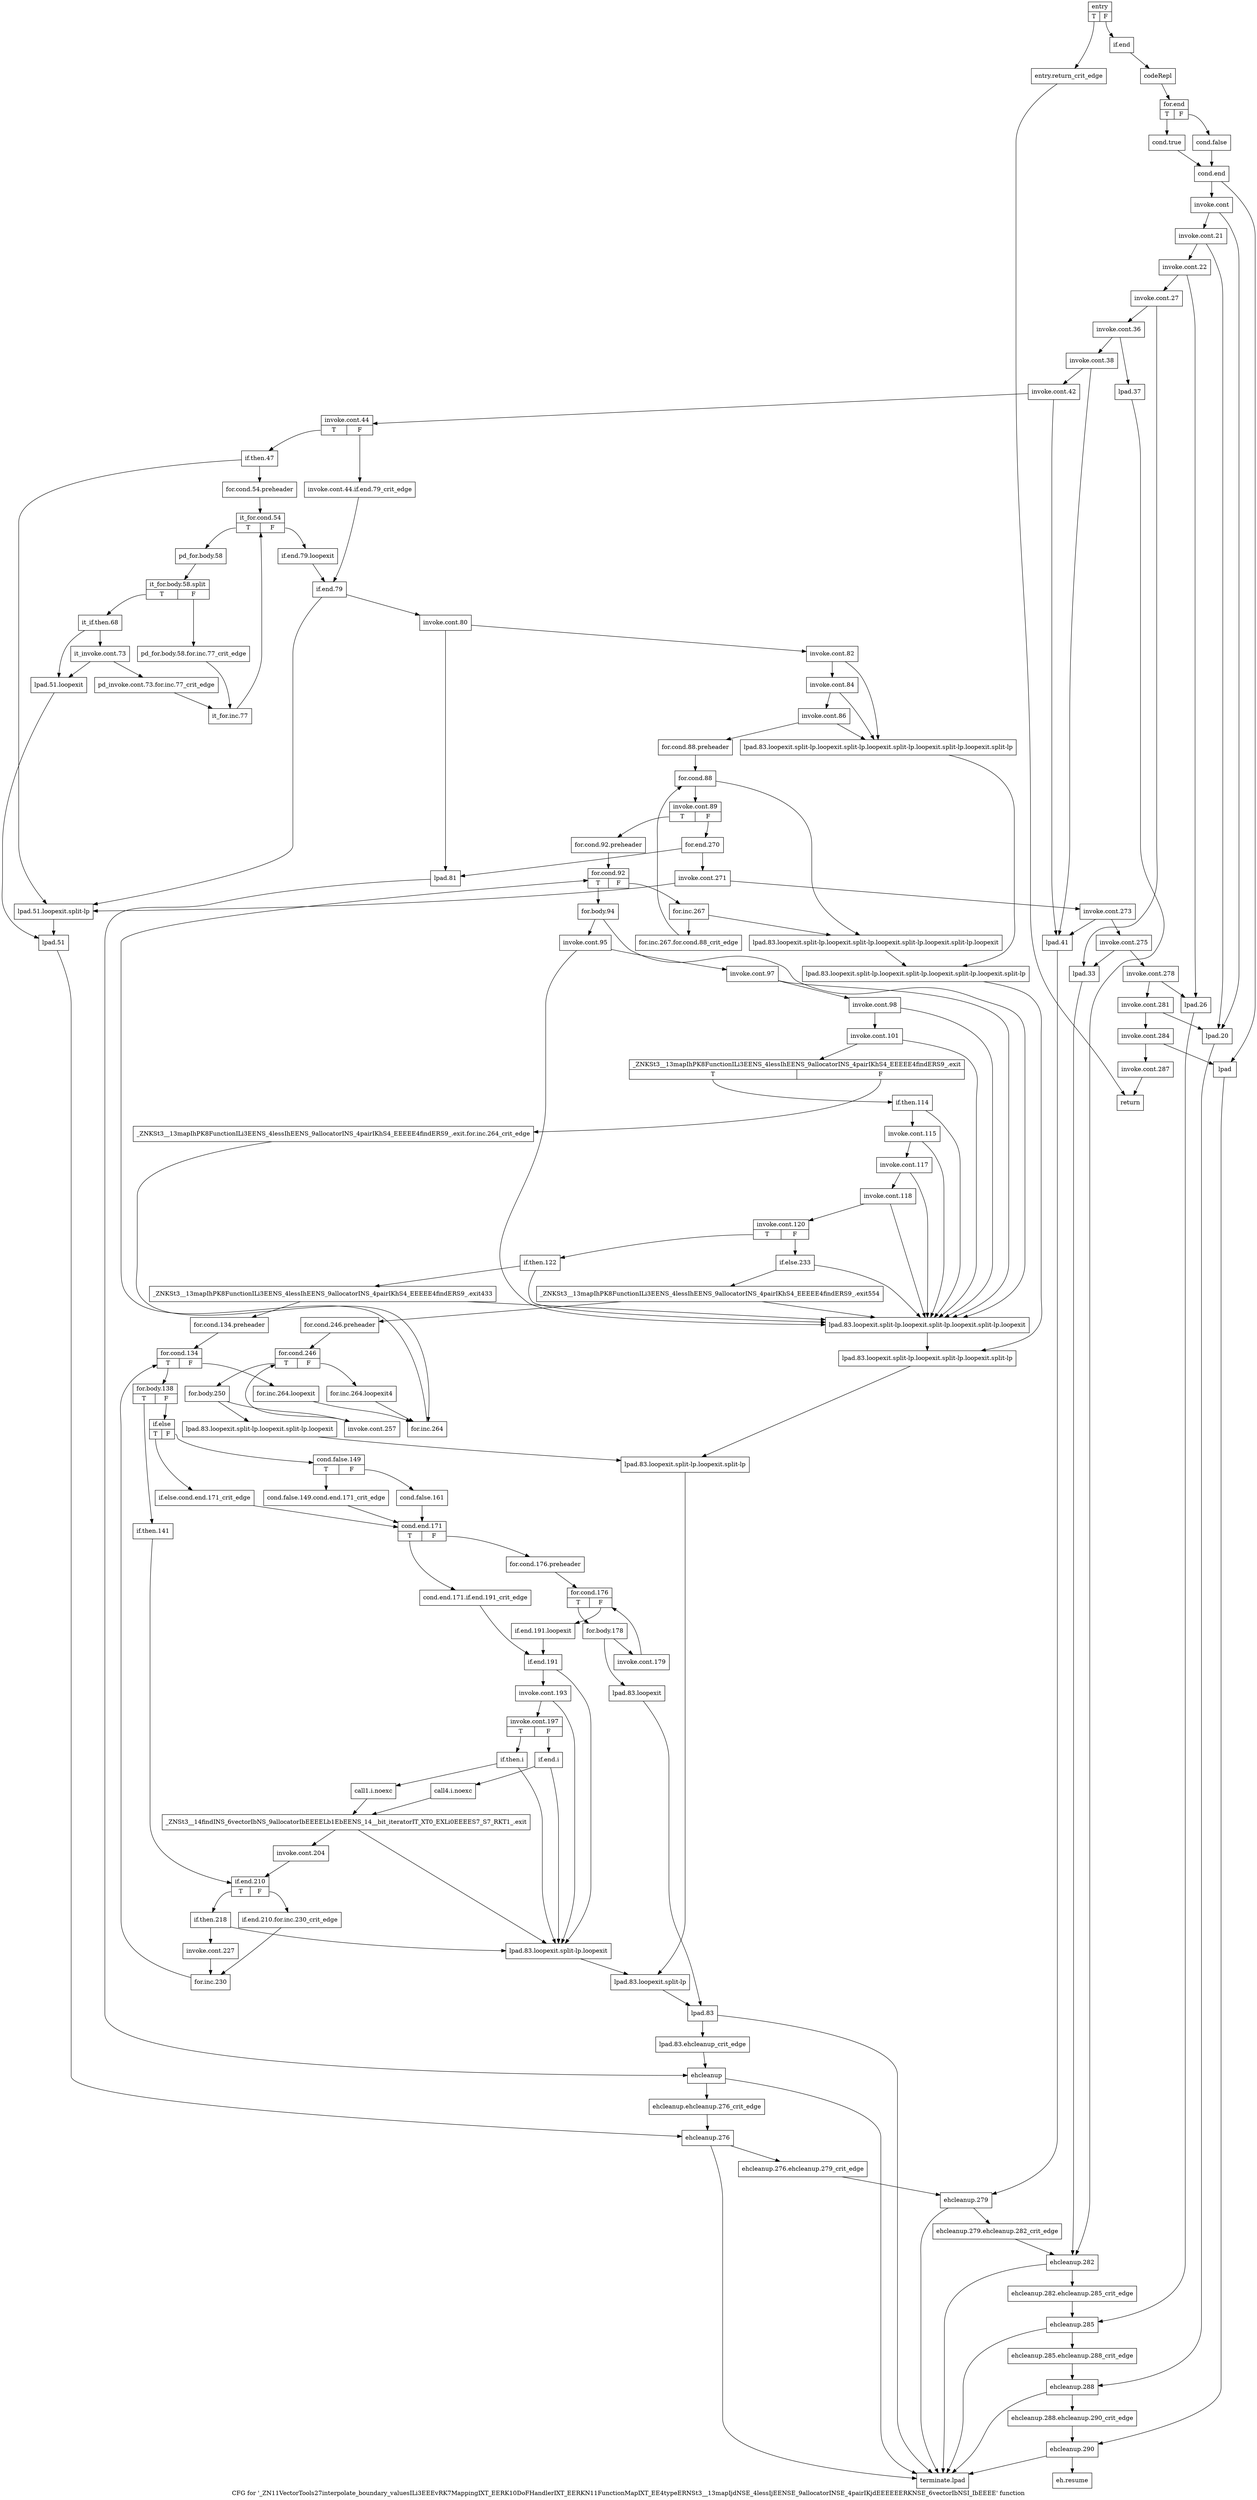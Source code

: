 digraph "CFG for '_ZN11VectorTools27interpolate_boundary_valuesILi3EEEvRK7MappingIXT_EERK10DoFHandlerIXT_EERKN11FunctionMapIXT_EE4typeERNSt3__13mapIjdNSE_4lessIjEENSE_9allocatorINSE_4pairIKjdEEEEEERKNSE_6vectorIbNSI_IbEEEE' function" {
	label="CFG for '_ZN11VectorTools27interpolate_boundary_valuesILi3EEEvRK7MappingIXT_EERK10DoFHandlerIXT_EERKN11FunctionMapIXT_EE4typeERNSt3__13mapIjdNSE_4lessIjEENSE_9allocatorINSE_4pairIKjdEEEEEERKNSE_6vectorIbNSI_IbEEEE' function";

	Node0x89248b0 [shape=record,label="{entry|{<s0>T|<s1>F}}"];
	Node0x89248b0:s0 -> Node0x8932350;
	Node0x89248b0:s1 -> Node0x89323a0;
	Node0x8932350 [shape=record,label="{entry.return_crit_edge}"];
	Node0x8932350 -> Node0x8934920;
	Node0x89323a0 [shape=record,label="{if.end}"];
	Node0x89323a0 -> Node0x89323f0;
	Node0x89323f0 [shape=record,label="{codeRepl}"];
	Node0x89323f0 -> Node0x8932440;
	Node0x8932440 [shape=record,label="{for.end|{<s0>T|<s1>F}}"];
	Node0x8932440:s0 -> Node0x8932490;
	Node0x8932440:s1 -> Node0x89324e0;
	Node0x8932490 [shape=record,label="{cond.true}"];
	Node0x8932490 -> Node0x8932530;
	Node0x89324e0 [shape=record,label="{cond.false}"];
	Node0x89324e0 -> Node0x8932530;
	Node0x8932530 [shape=record,label="{cond.end}"];
	Node0x8932530 -> Node0x8932580;
	Node0x8932530 -> Node0x8932ad0;
	Node0x8932580 [shape=record,label="{invoke.cont}"];
	Node0x8932580 -> Node0x89325d0;
	Node0x8932580 -> Node0x8932b20;
	Node0x89325d0 [shape=record,label="{invoke.cont.21}"];
	Node0x89325d0 -> Node0x8932620;
	Node0x89325d0 -> Node0x8932b20;
	Node0x8932620 [shape=record,label="{invoke.cont.22}"];
	Node0x8932620 -> Node0x8932670;
	Node0x8932620 -> Node0x8932b70;
	Node0x8932670 [shape=record,label="{invoke.cont.27}"];
	Node0x8932670 -> Node0x89326c0;
	Node0x8932670 -> Node0x8932bc0;
	Node0x89326c0 [shape=record,label="{invoke.cont.36}"];
	Node0x89326c0 -> Node0x8932710;
	Node0x89326c0 -> Node0x8932c10;
	Node0x8932710 [shape=record,label="{invoke.cont.38}"];
	Node0x8932710 -> Node0x8932760;
	Node0x8932710 -> Node0x8932c60;
	Node0x8932760 [shape=record,label="{invoke.cont.42}"];
	Node0x8932760 -> Node0x89327b0;
	Node0x8932760 -> Node0x8932c60;
	Node0x89327b0 [shape=record,label="{invoke.cont.44|{<s0>T|<s1>F}}"];
	Node0x89327b0:s0 -> Node0x8932850;
	Node0x89327b0:s1 -> Node0x8932800;
	Node0x8932800 [shape=record,label="{invoke.cont.44.if.end.79_crit_edge}"];
	Node0x8932800 -> Node0x8932e40;
	Node0x8932850 [shape=record,label="{if.then.47}"];
	Node0x8932850 -> Node0x89328a0;
	Node0x8932850 -> Node0x8932d00;
	Node0x89328a0 [shape=record,label="{for.cond.54.preheader}"];
	Node0x89328a0 -> Node0x89328f0;
	Node0x89328f0 [shape=record,label="{it_for.cond.54|{<s0>T|<s1>F}}"];
	Node0x89328f0:s0 -> Node0x8932940;
	Node0x89328f0:s1 -> Node0x8932df0;
	Node0x8932940 [shape=record,label="{pd_for.body.58}"];
	Node0x8932940 -> Node0xb5096a0;
	Node0xb5096a0 [shape=record,label="{it_for.body.58.split|{<s0>T|<s1>F}}"];
	Node0xb5096a0:s0 -> Node0x89329e0;
	Node0xb5096a0:s1 -> Node0x8932990;
	Node0x8932990 [shape=record,label="{pd_for.body.58.for.inc.77_crit_edge}"];
	Node0x8932990 -> Node0x8932da0;
	Node0x89329e0 [shape=record,label="{it_if.then.68}"];
	Node0x89329e0 -> Node0x8932a30;
	Node0x89329e0 -> Node0x8932cb0;
	Node0x8932a30 [shape=record,label="{it_invoke.cont.73}"];
	Node0x8932a30 -> Node0x8932a80;
	Node0x8932a30 -> Node0x8932cb0;
	Node0x8932a80 [shape=record,label="{pd_invoke.cont.73.for.inc.77_crit_edge}"];
	Node0x8932a80 -> Node0x8932da0;
	Node0x8932ad0 [shape=record,label="{lpad}"];
	Node0x8932ad0 -> Node0x8934d30;
	Node0x8932b20 [shape=record,label="{lpad.20}"];
	Node0x8932b20 -> Node0x8934c90;
	Node0x8932b70 [shape=record,label="{lpad.26}"];
	Node0x8932b70 -> Node0x8934bf0;
	Node0x8932bc0 [shape=record,label="{lpad.33}"];
	Node0x8932bc0 -> Node0x8934b50;
	Node0x8932c10 [shape=record,label="{lpad.37}"];
	Node0x8932c10 -> Node0x8934b50;
	Node0x8932c60 [shape=record,label="{lpad.41}"];
	Node0x8932c60 -> Node0x8934ab0;
	Node0x8932cb0 [shape=record,label="{lpad.51.loopexit}"];
	Node0x8932cb0 -> Node0x8932d50;
	Node0x8932d00 [shape=record,label="{lpad.51.loopexit.split-lp}"];
	Node0x8932d00 -> Node0x8932d50;
	Node0x8932d50 [shape=record,label="{lpad.51}"];
	Node0x8932d50 -> Node0x8934a10;
	Node0x8932da0 [shape=record,label="{it_for.inc.77}"];
	Node0x8932da0 -> Node0x89328f0;
	Node0x8932df0 [shape=record,label="{if.end.79.loopexit}"];
	Node0x8932df0 -> Node0x8932e40;
	Node0x8932e40 [shape=record,label="{if.end.79}"];
	Node0x8932e40 -> Node0x8932e90;
	Node0x8932e40 -> Node0x8932d00;
	Node0x8932e90 [shape=record,label="{invoke.cont.80}"];
	Node0x8932e90 -> Node0x8932ee0;
	Node0x8932e90 -> Node0x8933700;
	Node0x8932ee0 [shape=record,label="{invoke.cont.82}"];
	Node0x8932ee0 -> Node0x8932f30;
	Node0x8932ee0 -> Node0x89338e0;
	Node0x8932f30 [shape=record,label="{invoke.cont.84}"];
	Node0x8932f30 -> Node0x8932f80;
	Node0x8932f30 -> Node0x89338e0;
	Node0x8932f80 [shape=record,label="{invoke.cont.86}"];
	Node0x8932f80 -> Node0x8932fd0;
	Node0x8932f80 -> Node0x89338e0;
	Node0x8932fd0 [shape=record,label="{for.cond.88.preheader}"];
	Node0x8932fd0 -> Node0x8933020;
	Node0x8933020 [shape=record,label="{for.cond.88}"];
	Node0x8933020 -> Node0x8933070;
	Node0x8933020 -> Node0x8933890;
	Node0x8933070 [shape=record,label="{invoke.cont.89|{<s0>T|<s1>F}}"];
	Node0x8933070:s0 -> Node0x89330c0;
	Node0x8933070:s1 -> Node0x89346a0;
	Node0x89330c0 [shape=record,label="{for.cond.92.preheader}"];
	Node0x89330c0 -> Node0x8933110;
	Node0x8933110 [shape=record,label="{for.cond.92|{<s0>T|<s1>F}}"];
	Node0x8933110:s0 -> Node0x8933160;
	Node0x8933110:s1 -> Node0x8934600;
	Node0x8933160 [shape=record,label="{for.body.94}"];
	Node0x8933160 -> Node0x89331b0;
	Node0x8933160 -> Node0x8933840;
	Node0x89331b0 [shape=record,label="{invoke.cont.95}"];
	Node0x89331b0 -> Node0x8933200;
	Node0x89331b0 -> Node0x8933840;
	Node0x8933200 [shape=record,label="{invoke.cont.97}"];
	Node0x8933200 -> Node0x8933250;
	Node0x8933200 -> Node0x8933840;
	Node0x8933250 [shape=record,label="{invoke.cont.98}"];
	Node0x8933250 -> Node0x89332a0;
	Node0x8933250 -> Node0x8933840;
	Node0x89332a0 [shape=record,label="{invoke.cont.101}"];
	Node0x89332a0 -> Node0x89332f0;
	Node0x89332a0 -> Node0x8933840;
	Node0x89332f0 [shape=record,label="{_ZNKSt3__13mapIhPK8FunctionILi3EENS_4lessIhEENS_9allocatorINS_4pairIKhS4_EEEEE4findERS9_.exit|{<s0>T|<s1>F}}"];
	Node0x89332f0:s0 -> Node0x8933390;
	Node0x89332f0:s1 -> Node0x8933340;
	Node0x8933340 [shape=record,label="{_ZNKSt3__13mapIhPK8FunctionILi3EENS_4lessIhEENS_9allocatorINS_4pairIKhS4_EEEEE4findERS9_.exit.for.inc.264_crit_edge}"];
	Node0x8933340 -> Node0x89345b0;
	Node0x8933390 [shape=record,label="{if.then.114}"];
	Node0x8933390 -> Node0x89333e0;
	Node0x8933390 -> Node0x8933840;
	Node0x89333e0 [shape=record,label="{invoke.cont.115}"];
	Node0x89333e0 -> Node0x8933430;
	Node0x89333e0 -> Node0x8933840;
	Node0x8933430 [shape=record,label="{invoke.cont.117}"];
	Node0x8933430 -> Node0x8933480;
	Node0x8933430 -> Node0x8933840;
	Node0x8933480 [shape=record,label="{invoke.cont.118}"];
	Node0x8933480 -> Node0x89334d0;
	Node0x8933480 -> Node0x8933840;
	Node0x89334d0 [shape=record,label="{invoke.cont.120|{<s0>T|<s1>F}}"];
	Node0x89334d0:s0 -> Node0x8933520;
	Node0x89334d0:s1 -> Node0x8934330;
	Node0x8933520 [shape=record,label="{if.then.122}"];
	Node0x8933520 -> Node0x8933570;
	Node0x8933520 -> Node0x8933840;
	Node0x8933570 [shape=record,label="{_ZNKSt3__13mapIhPK8FunctionILi3EENS_4lessIhEENS_9allocatorINS_4pairIKhS4_EEEEE4findERS9_.exit433}"];
	Node0x8933570 -> Node0x89335c0;
	Node0x8933570 -> Node0x8933840;
	Node0x89335c0 [shape=record,label="{for.cond.134.preheader}"];
	Node0x89335c0 -> Node0x8933610;
	Node0x8933610 [shape=record,label="{for.cond.134|{<s0>T|<s1>F}}"];
	Node0x8933610:s0 -> Node0x8933660;
	Node0x8933610:s1 -> Node0x8934510;
	Node0x8933660 [shape=record,label="{for.body.138|{<s0>T|<s1>F}}"];
	Node0x8933660:s0 -> Node0x89336b0;
	Node0x8933660:s1 -> Node0x8933b10;
	Node0x89336b0 [shape=record,label="{if.then.141}"];
	Node0x89336b0 -> Node0x89341a0;
	Node0x8933700 [shape=record,label="{lpad.81}"];
	Node0x8933700 -> Node0x8934970;
	Node0x8933750 [shape=record,label="{lpad.83.loopexit}"];
	Node0x8933750 -> Node0x8933a70;
	Node0x89337a0 [shape=record,label="{lpad.83.loopexit.split-lp.loopexit}"];
	Node0x89337a0 -> Node0x8933a20;
	Node0x89337f0 [shape=record,label="{lpad.83.loopexit.split-lp.loopexit.split-lp.loopexit}"];
	Node0x89337f0 -> Node0x89339d0;
	Node0x8933840 [shape=record,label="{lpad.83.loopexit.split-lp.loopexit.split-lp.loopexit.split-lp.loopexit}"];
	Node0x8933840 -> Node0x8933980;
	Node0x8933890 [shape=record,label="{lpad.83.loopexit.split-lp.loopexit.split-lp.loopexit.split-lp.loopexit.split-lp.loopexit}"];
	Node0x8933890 -> Node0x8933930;
	Node0x89338e0 [shape=record,label="{lpad.83.loopexit.split-lp.loopexit.split-lp.loopexit.split-lp.loopexit.split-lp.loopexit.split-lp}"];
	Node0x89338e0 -> Node0x8933930;
	Node0x8933930 [shape=record,label="{lpad.83.loopexit.split-lp.loopexit.split-lp.loopexit.split-lp.loopexit.split-lp}"];
	Node0x8933930 -> Node0x8933980;
	Node0x8933980 [shape=record,label="{lpad.83.loopexit.split-lp.loopexit.split-lp.loopexit.split-lp}"];
	Node0x8933980 -> Node0x89339d0;
	Node0x89339d0 [shape=record,label="{lpad.83.loopexit.split-lp.loopexit.split-lp}"];
	Node0x89339d0 -> Node0x8933a20;
	Node0x8933a20 [shape=record,label="{lpad.83.loopexit.split-lp}"];
	Node0x8933a20 -> Node0x8933a70;
	Node0x8933a70 [shape=record,label="{lpad.83}"];
	Node0x8933a70 -> Node0x8933ac0;
	Node0x8933a70 -> Node0x8934dd0;
	Node0x8933ac0 [shape=record,label="{lpad.83.ehcleanup_crit_edge}"];
	Node0x8933ac0 -> Node0x8934970;
	Node0x8933b10 [shape=record,label="{if.else|{<s0>T|<s1>F}}"];
	Node0x8933b10:s0 -> Node0x8933b60;
	Node0x8933b10:s1 -> Node0x8933bb0;
	Node0x8933b60 [shape=record,label="{if.else.cond.end.171_crit_edge}"];
	Node0x8933b60 -> Node0x8933ca0;
	Node0x8933bb0 [shape=record,label="{cond.false.149|{<s0>T|<s1>F}}"];
	Node0x8933bb0:s0 -> Node0x8933c00;
	Node0x8933bb0:s1 -> Node0x8933c50;
	Node0x8933c00 [shape=record,label="{cond.false.149.cond.end.171_crit_edge}"];
	Node0x8933c00 -> Node0x8933ca0;
	Node0x8933c50 [shape=record,label="{cond.false.161}"];
	Node0x8933c50 -> Node0x8933ca0;
	Node0x8933ca0 [shape=record,label="{cond.end.171|{<s0>T|<s1>F}}"];
	Node0x8933ca0:s0 -> Node0x8933cf0;
	Node0x8933ca0:s1 -> Node0x8933d40;
	Node0x8933cf0 [shape=record,label="{cond.end.171.if.end.191_crit_edge}"];
	Node0x8933cf0 -> Node0x8933ed0;
	Node0x8933d40 [shape=record,label="{for.cond.176.preheader}"];
	Node0x8933d40 -> Node0x8933d90;
	Node0x8933d90 [shape=record,label="{for.cond.176|{<s0>T|<s1>F}}"];
	Node0x8933d90:s0 -> Node0x8933de0;
	Node0x8933d90:s1 -> Node0x8933e80;
	Node0x8933de0 [shape=record,label="{for.body.178}"];
	Node0x8933de0 -> Node0x8933e30;
	Node0x8933de0 -> Node0x8933750;
	Node0x8933e30 [shape=record,label="{invoke.cont.179}"];
	Node0x8933e30 -> Node0x8933d90;
	Node0x8933e80 [shape=record,label="{if.end.191.loopexit}"];
	Node0x8933e80 -> Node0x8933ed0;
	Node0x8933ed0 [shape=record,label="{if.end.191}"];
	Node0x8933ed0 -> Node0x8933f20;
	Node0x8933ed0 -> Node0x89337a0;
	Node0x8933f20 [shape=record,label="{invoke.cont.193}"];
	Node0x8933f20 -> Node0x8933f70;
	Node0x8933f20 -> Node0x89337a0;
	Node0x8933f70 [shape=record,label="{invoke.cont.197|{<s0>T|<s1>F}}"];
	Node0x8933f70:s0 -> Node0x8933fc0;
	Node0x8933f70:s1 -> Node0x8934060;
	Node0x8933fc0 [shape=record,label="{if.then.i}"];
	Node0x8933fc0 -> Node0x8934010;
	Node0x8933fc0 -> Node0x89337a0;
	Node0x8934010 [shape=record,label="{call1.i.noexc}"];
	Node0x8934010 -> Node0x8934100;
	Node0x8934060 [shape=record,label="{if.end.i}"];
	Node0x8934060 -> Node0x89340b0;
	Node0x8934060 -> Node0x89337a0;
	Node0x89340b0 [shape=record,label="{call4.i.noexc}"];
	Node0x89340b0 -> Node0x8934100;
	Node0x8934100 [shape=record,label="{_ZNSt3__14findINS_6vectorIbNS_9allocatorIbEEEELb1EbEENS_14__bit_iteratorIT_XT0_EXLi0EEEES7_S7_RKT1_.exit}"];
	Node0x8934100 -> Node0x8934150;
	Node0x8934100 -> Node0x89337a0;
	Node0x8934150 [shape=record,label="{invoke.cont.204}"];
	Node0x8934150 -> Node0x89341a0;
	Node0x89341a0 [shape=record,label="{if.end.210|{<s0>T|<s1>F}}"];
	Node0x89341a0:s0 -> Node0x8934240;
	Node0x89341a0:s1 -> Node0x89341f0;
	Node0x89341f0 [shape=record,label="{if.end.210.for.inc.230_crit_edge}"];
	Node0x89341f0 -> Node0x89342e0;
	Node0x8934240 [shape=record,label="{if.then.218}"];
	Node0x8934240 -> Node0x8934290;
	Node0x8934240 -> Node0x89337a0;
	Node0x8934290 [shape=record,label="{invoke.cont.227}"];
	Node0x8934290 -> Node0x89342e0;
	Node0x89342e0 [shape=record,label="{for.inc.230}"];
	Node0x89342e0 -> Node0x8933610;
	Node0x8934330 [shape=record,label="{if.else.233}"];
	Node0x8934330 -> Node0x8934380;
	Node0x8934330 -> Node0x8933840;
	Node0x8934380 [shape=record,label="{_ZNKSt3__13mapIhPK8FunctionILi3EENS_4lessIhEENS_9allocatorINS_4pairIKhS4_EEEEE4findERS9_.exit554}"];
	Node0x8934380 -> Node0x89343d0;
	Node0x8934380 -> Node0x8933840;
	Node0x89343d0 [shape=record,label="{for.cond.246.preheader}"];
	Node0x89343d0 -> Node0x8934420;
	Node0x8934420 [shape=record,label="{for.cond.246|{<s0>T|<s1>F}}"];
	Node0x8934420:s0 -> Node0x8934470;
	Node0x8934420:s1 -> Node0x8934560;
	Node0x8934470 [shape=record,label="{for.body.250}"];
	Node0x8934470 -> Node0x89344c0;
	Node0x8934470 -> Node0x89337f0;
	Node0x89344c0 [shape=record,label="{invoke.cont.257}"];
	Node0x89344c0 -> Node0x8934420;
	Node0x8934510 [shape=record,label="{for.inc.264.loopexit}"];
	Node0x8934510 -> Node0x89345b0;
	Node0x8934560 [shape=record,label="{for.inc.264.loopexit4}"];
	Node0x8934560 -> Node0x89345b0;
	Node0x89345b0 [shape=record,label="{for.inc.264}"];
	Node0x89345b0 -> Node0x8933110;
	Node0x8934600 [shape=record,label="{for.inc.267}"];
	Node0x8934600 -> Node0x8934650;
	Node0x8934600 -> Node0x8933890;
	Node0x8934650 [shape=record,label="{for.inc.267.for.cond.88_crit_edge}"];
	Node0x8934650 -> Node0x8933020;
	Node0x89346a0 [shape=record,label="{for.end.270}"];
	Node0x89346a0 -> Node0x89346f0;
	Node0x89346a0 -> Node0x8933700;
	Node0x89346f0 [shape=record,label="{invoke.cont.271}"];
	Node0x89346f0 -> Node0x8934740;
	Node0x89346f0 -> Node0x8932d00;
	Node0x8934740 [shape=record,label="{invoke.cont.273}"];
	Node0x8934740 -> Node0x8934790;
	Node0x8934740 -> Node0x8932c60;
	Node0x8934790 [shape=record,label="{invoke.cont.275}"];
	Node0x8934790 -> Node0x89347e0;
	Node0x8934790 -> Node0x8932bc0;
	Node0x89347e0 [shape=record,label="{invoke.cont.278}"];
	Node0x89347e0 -> Node0x8934830;
	Node0x89347e0 -> Node0x8932b70;
	Node0x8934830 [shape=record,label="{invoke.cont.281}"];
	Node0x8934830 -> Node0x8934880;
	Node0x8934830 -> Node0x8932b20;
	Node0x8934880 [shape=record,label="{invoke.cont.284}"];
	Node0x8934880 -> Node0x89348d0;
	Node0x8934880 -> Node0x8932ad0;
	Node0x89348d0 [shape=record,label="{invoke.cont.287}"];
	Node0x89348d0 -> Node0x8934920;
	Node0x8934920 [shape=record,label="{return}"];
	Node0x8934970 [shape=record,label="{ehcleanup}"];
	Node0x8934970 -> Node0x89349c0;
	Node0x8934970 -> Node0x8934dd0;
	Node0x89349c0 [shape=record,label="{ehcleanup.ehcleanup.276_crit_edge}"];
	Node0x89349c0 -> Node0x8934a10;
	Node0x8934a10 [shape=record,label="{ehcleanup.276}"];
	Node0x8934a10 -> Node0x8934a60;
	Node0x8934a10 -> Node0x8934dd0;
	Node0x8934a60 [shape=record,label="{ehcleanup.276.ehcleanup.279_crit_edge}"];
	Node0x8934a60 -> Node0x8934ab0;
	Node0x8934ab0 [shape=record,label="{ehcleanup.279}"];
	Node0x8934ab0 -> Node0x8934b00;
	Node0x8934ab0 -> Node0x8934dd0;
	Node0x8934b00 [shape=record,label="{ehcleanup.279.ehcleanup.282_crit_edge}"];
	Node0x8934b00 -> Node0x8934b50;
	Node0x8934b50 [shape=record,label="{ehcleanup.282}"];
	Node0x8934b50 -> Node0x8934ba0;
	Node0x8934b50 -> Node0x8934dd0;
	Node0x8934ba0 [shape=record,label="{ehcleanup.282.ehcleanup.285_crit_edge}"];
	Node0x8934ba0 -> Node0x8934bf0;
	Node0x8934bf0 [shape=record,label="{ehcleanup.285}"];
	Node0x8934bf0 -> Node0x8934c40;
	Node0x8934bf0 -> Node0x8934dd0;
	Node0x8934c40 [shape=record,label="{ehcleanup.285.ehcleanup.288_crit_edge}"];
	Node0x8934c40 -> Node0x8934c90;
	Node0x8934c90 [shape=record,label="{ehcleanup.288}"];
	Node0x8934c90 -> Node0x8934ce0;
	Node0x8934c90 -> Node0x8934dd0;
	Node0x8934ce0 [shape=record,label="{ehcleanup.288.ehcleanup.290_crit_edge}"];
	Node0x8934ce0 -> Node0x8934d30;
	Node0x8934d30 [shape=record,label="{ehcleanup.290}"];
	Node0x8934d30 -> Node0x8934d80;
	Node0x8934d30 -> Node0x8934dd0;
	Node0x8934d80 [shape=record,label="{eh.resume}"];
	Node0x8934dd0 [shape=record,label="{terminate.lpad}"];
}
